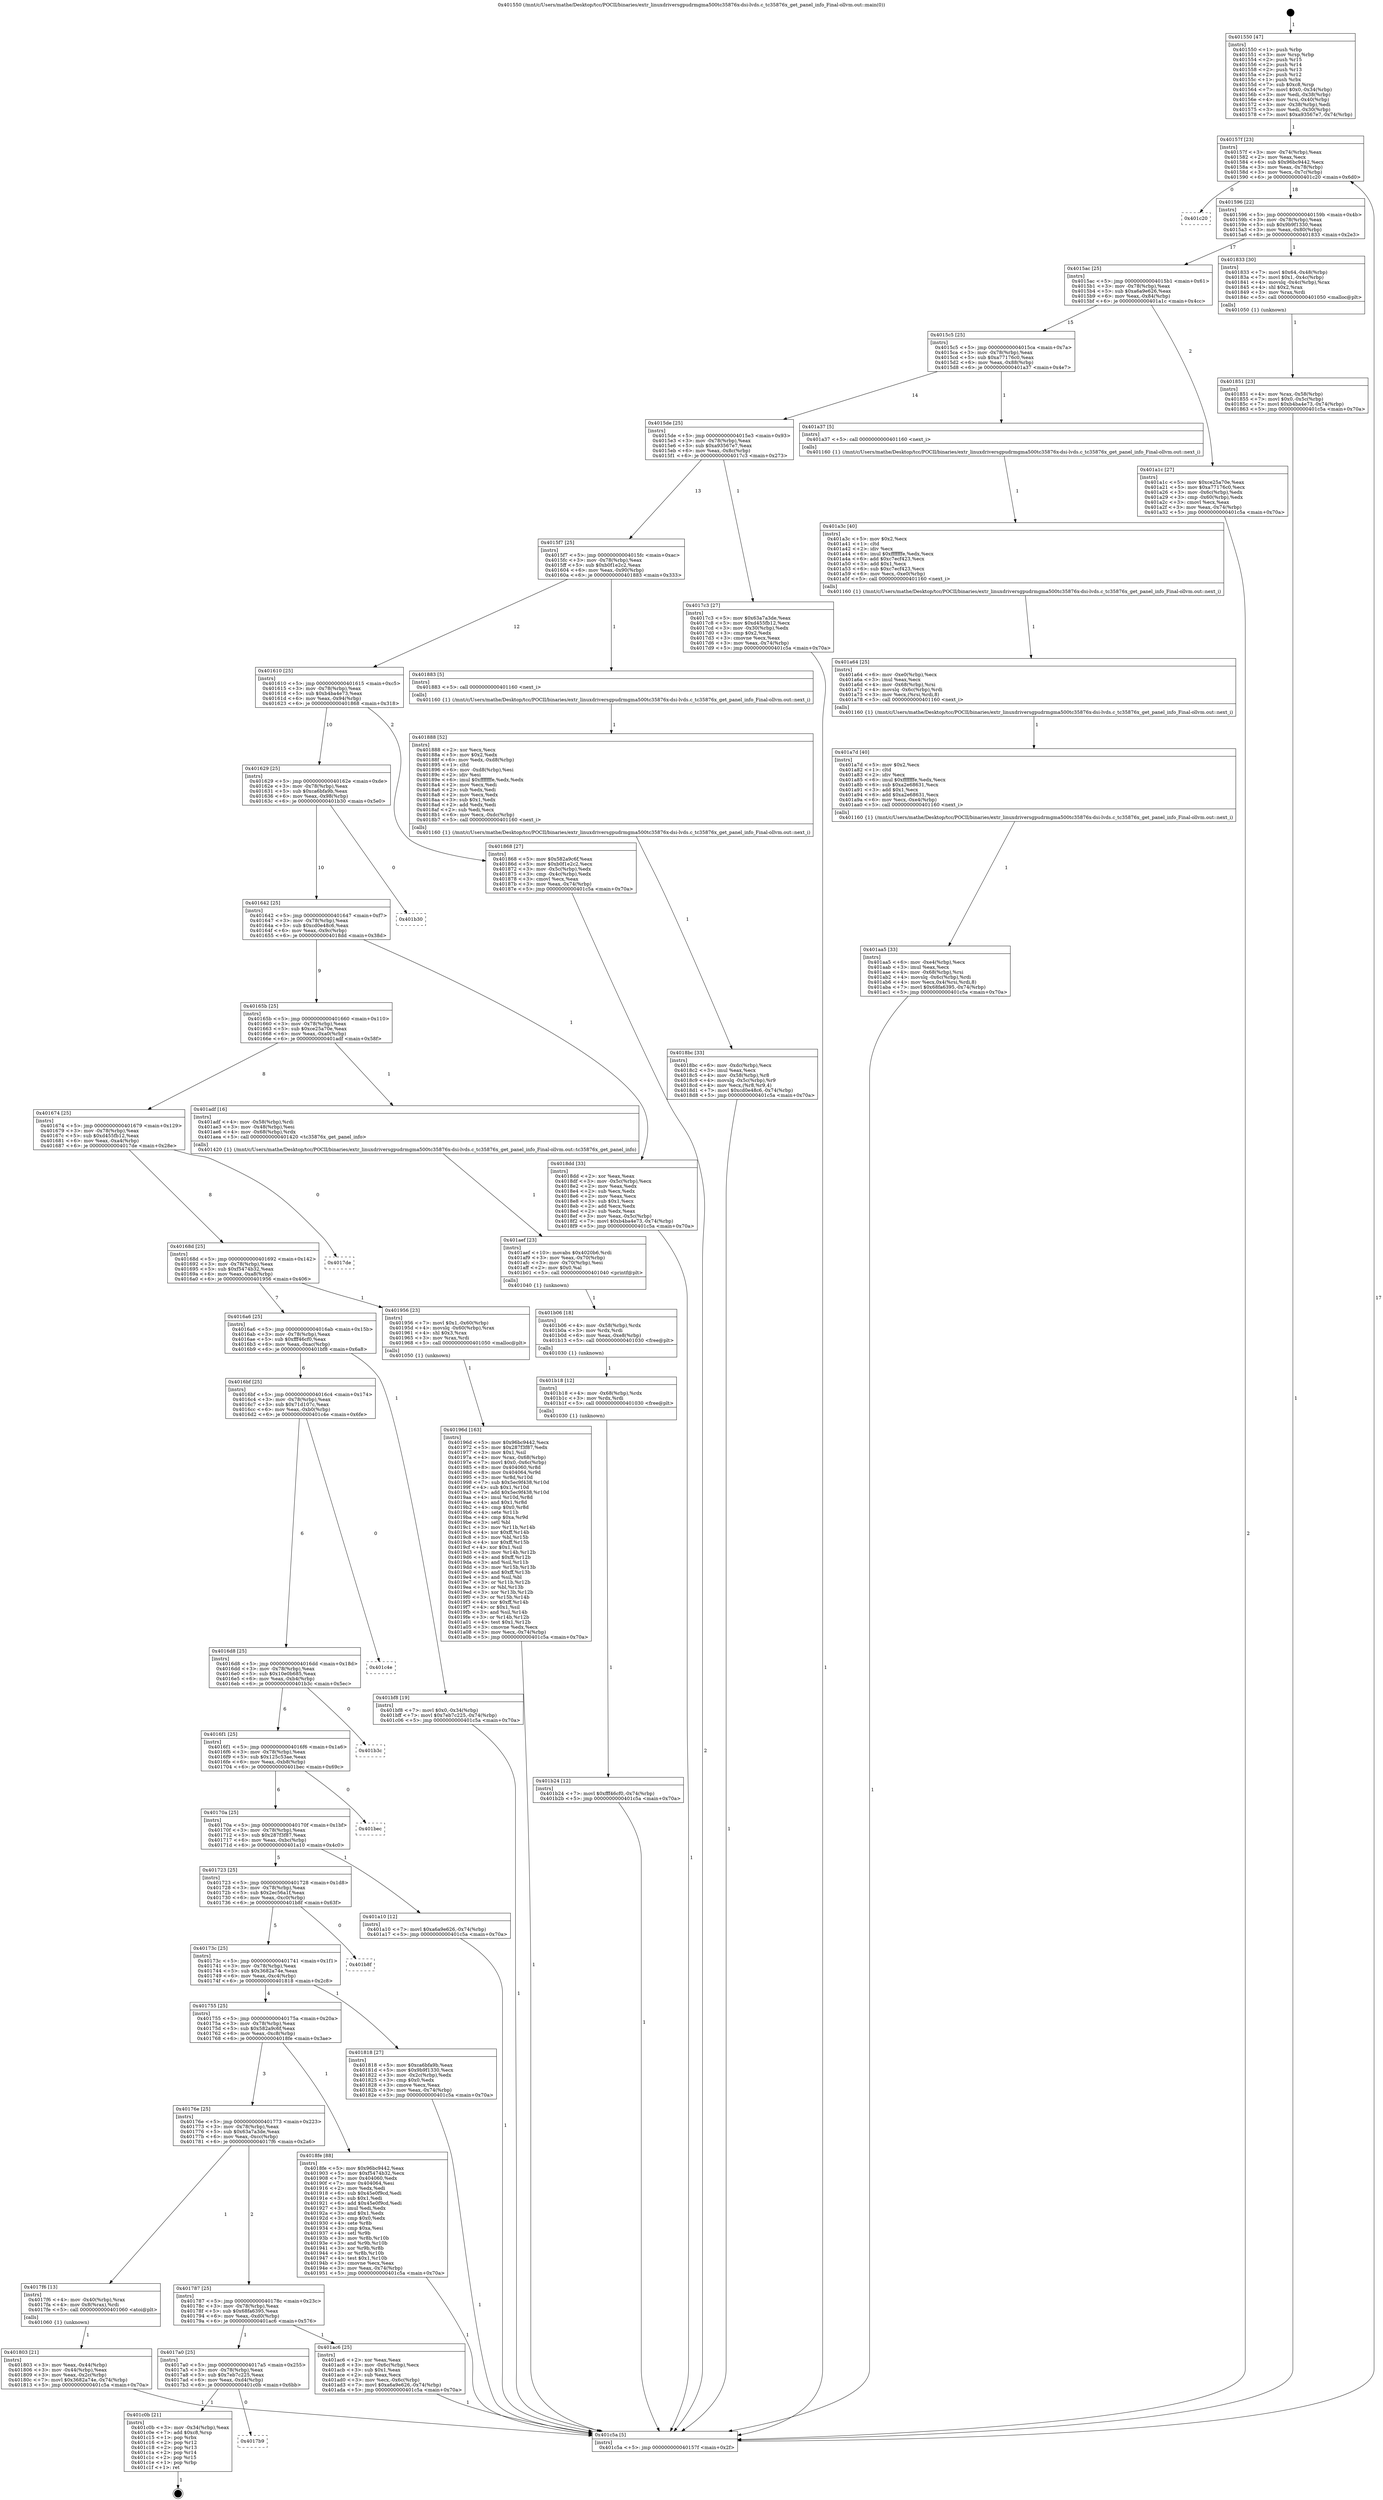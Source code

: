 digraph "0x401550" {
  label = "0x401550 (/mnt/c/Users/mathe/Desktop/tcc/POCII/binaries/extr_linuxdriversgpudrmgma500tc35876x-dsi-lvds.c_tc35876x_get_panel_info_Final-ollvm.out::main(0))"
  labelloc = "t"
  node[shape=record]

  Entry [label="",width=0.3,height=0.3,shape=circle,fillcolor=black,style=filled]
  "0x40157f" [label="{
     0x40157f [23]\l
     | [instrs]\l
     &nbsp;&nbsp;0x40157f \<+3\>: mov -0x74(%rbp),%eax\l
     &nbsp;&nbsp;0x401582 \<+2\>: mov %eax,%ecx\l
     &nbsp;&nbsp;0x401584 \<+6\>: sub $0x96bc9442,%ecx\l
     &nbsp;&nbsp;0x40158a \<+3\>: mov %eax,-0x78(%rbp)\l
     &nbsp;&nbsp;0x40158d \<+3\>: mov %ecx,-0x7c(%rbp)\l
     &nbsp;&nbsp;0x401590 \<+6\>: je 0000000000401c20 \<main+0x6d0\>\l
  }"]
  "0x401c20" [label="{
     0x401c20\l
  }", style=dashed]
  "0x401596" [label="{
     0x401596 [22]\l
     | [instrs]\l
     &nbsp;&nbsp;0x401596 \<+5\>: jmp 000000000040159b \<main+0x4b\>\l
     &nbsp;&nbsp;0x40159b \<+3\>: mov -0x78(%rbp),%eax\l
     &nbsp;&nbsp;0x40159e \<+5\>: sub $0x9b9f1330,%eax\l
     &nbsp;&nbsp;0x4015a3 \<+3\>: mov %eax,-0x80(%rbp)\l
     &nbsp;&nbsp;0x4015a6 \<+6\>: je 0000000000401833 \<main+0x2e3\>\l
  }"]
  Exit [label="",width=0.3,height=0.3,shape=circle,fillcolor=black,style=filled,peripheries=2]
  "0x401833" [label="{
     0x401833 [30]\l
     | [instrs]\l
     &nbsp;&nbsp;0x401833 \<+7\>: movl $0x64,-0x48(%rbp)\l
     &nbsp;&nbsp;0x40183a \<+7\>: movl $0x1,-0x4c(%rbp)\l
     &nbsp;&nbsp;0x401841 \<+4\>: movslq -0x4c(%rbp),%rax\l
     &nbsp;&nbsp;0x401845 \<+4\>: shl $0x2,%rax\l
     &nbsp;&nbsp;0x401849 \<+3\>: mov %rax,%rdi\l
     &nbsp;&nbsp;0x40184c \<+5\>: call 0000000000401050 \<malloc@plt\>\l
     | [calls]\l
     &nbsp;&nbsp;0x401050 \{1\} (unknown)\l
  }"]
  "0x4015ac" [label="{
     0x4015ac [25]\l
     | [instrs]\l
     &nbsp;&nbsp;0x4015ac \<+5\>: jmp 00000000004015b1 \<main+0x61\>\l
     &nbsp;&nbsp;0x4015b1 \<+3\>: mov -0x78(%rbp),%eax\l
     &nbsp;&nbsp;0x4015b4 \<+5\>: sub $0xa6a9e626,%eax\l
     &nbsp;&nbsp;0x4015b9 \<+6\>: mov %eax,-0x84(%rbp)\l
     &nbsp;&nbsp;0x4015bf \<+6\>: je 0000000000401a1c \<main+0x4cc\>\l
  }"]
  "0x4017b9" [label="{
     0x4017b9\l
  }", style=dashed]
  "0x401a1c" [label="{
     0x401a1c [27]\l
     | [instrs]\l
     &nbsp;&nbsp;0x401a1c \<+5\>: mov $0xce25a70e,%eax\l
     &nbsp;&nbsp;0x401a21 \<+5\>: mov $0xa77176c0,%ecx\l
     &nbsp;&nbsp;0x401a26 \<+3\>: mov -0x6c(%rbp),%edx\l
     &nbsp;&nbsp;0x401a29 \<+3\>: cmp -0x60(%rbp),%edx\l
     &nbsp;&nbsp;0x401a2c \<+3\>: cmovl %ecx,%eax\l
     &nbsp;&nbsp;0x401a2f \<+3\>: mov %eax,-0x74(%rbp)\l
     &nbsp;&nbsp;0x401a32 \<+5\>: jmp 0000000000401c5a \<main+0x70a\>\l
  }"]
  "0x4015c5" [label="{
     0x4015c5 [25]\l
     | [instrs]\l
     &nbsp;&nbsp;0x4015c5 \<+5\>: jmp 00000000004015ca \<main+0x7a\>\l
     &nbsp;&nbsp;0x4015ca \<+3\>: mov -0x78(%rbp),%eax\l
     &nbsp;&nbsp;0x4015cd \<+5\>: sub $0xa77176c0,%eax\l
     &nbsp;&nbsp;0x4015d2 \<+6\>: mov %eax,-0x88(%rbp)\l
     &nbsp;&nbsp;0x4015d8 \<+6\>: je 0000000000401a37 \<main+0x4e7\>\l
  }"]
  "0x401c0b" [label="{
     0x401c0b [21]\l
     | [instrs]\l
     &nbsp;&nbsp;0x401c0b \<+3\>: mov -0x34(%rbp),%eax\l
     &nbsp;&nbsp;0x401c0e \<+7\>: add $0xc8,%rsp\l
     &nbsp;&nbsp;0x401c15 \<+1\>: pop %rbx\l
     &nbsp;&nbsp;0x401c16 \<+2\>: pop %r12\l
     &nbsp;&nbsp;0x401c18 \<+2\>: pop %r13\l
     &nbsp;&nbsp;0x401c1a \<+2\>: pop %r14\l
     &nbsp;&nbsp;0x401c1c \<+2\>: pop %r15\l
     &nbsp;&nbsp;0x401c1e \<+1\>: pop %rbp\l
     &nbsp;&nbsp;0x401c1f \<+1\>: ret\l
  }"]
  "0x401a37" [label="{
     0x401a37 [5]\l
     | [instrs]\l
     &nbsp;&nbsp;0x401a37 \<+5\>: call 0000000000401160 \<next_i\>\l
     | [calls]\l
     &nbsp;&nbsp;0x401160 \{1\} (/mnt/c/Users/mathe/Desktop/tcc/POCII/binaries/extr_linuxdriversgpudrmgma500tc35876x-dsi-lvds.c_tc35876x_get_panel_info_Final-ollvm.out::next_i)\l
  }"]
  "0x4015de" [label="{
     0x4015de [25]\l
     | [instrs]\l
     &nbsp;&nbsp;0x4015de \<+5\>: jmp 00000000004015e3 \<main+0x93\>\l
     &nbsp;&nbsp;0x4015e3 \<+3\>: mov -0x78(%rbp),%eax\l
     &nbsp;&nbsp;0x4015e6 \<+5\>: sub $0xa93567e7,%eax\l
     &nbsp;&nbsp;0x4015eb \<+6\>: mov %eax,-0x8c(%rbp)\l
     &nbsp;&nbsp;0x4015f1 \<+6\>: je 00000000004017c3 \<main+0x273\>\l
  }"]
  "0x401b24" [label="{
     0x401b24 [12]\l
     | [instrs]\l
     &nbsp;&nbsp;0x401b24 \<+7\>: movl $0xfff46cf0,-0x74(%rbp)\l
     &nbsp;&nbsp;0x401b2b \<+5\>: jmp 0000000000401c5a \<main+0x70a\>\l
  }"]
  "0x4017c3" [label="{
     0x4017c3 [27]\l
     | [instrs]\l
     &nbsp;&nbsp;0x4017c3 \<+5\>: mov $0x63a7a3de,%eax\l
     &nbsp;&nbsp;0x4017c8 \<+5\>: mov $0xd455fb12,%ecx\l
     &nbsp;&nbsp;0x4017cd \<+3\>: mov -0x30(%rbp),%edx\l
     &nbsp;&nbsp;0x4017d0 \<+3\>: cmp $0x2,%edx\l
     &nbsp;&nbsp;0x4017d3 \<+3\>: cmovne %ecx,%eax\l
     &nbsp;&nbsp;0x4017d6 \<+3\>: mov %eax,-0x74(%rbp)\l
     &nbsp;&nbsp;0x4017d9 \<+5\>: jmp 0000000000401c5a \<main+0x70a\>\l
  }"]
  "0x4015f7" [label="{
     0x4015f7 [25]\l
     | [instrs]\l
     &nbsp;&nbsp;0x4015f7 \<+5\>: jmp 00000000004015fc \<main+0xac\>\l
     &nbsp;&nbsp;0x4015fc \<+3\>: mov -0x78(%rbp),%eax\l
     &nbsp;&nbsp;0x4015ff \<+5\>: sub $0xb0f1e2c2,%eax\l
     &nbsp;&nbsp;0x401604 \<+6\>: mov %eax,-0x90(%rbp)\l
     &nbsp;&nbsp;0x40160a \<+6\>: je 0000000000401883 \<main+0x333\>\l
  }"]
  "0x401c5a" [label="{
     0x401c5a [5]\l
     | [instrs]\l
     &nbsp;&nbsp;0x401c5a \<+5\>: jmp 000000000040157f \<main+0x2f\>\l
  }"]
  "0x401550" [label="{
     0x401550 [47]\l
     | [instrs]\l
     &nbsp;&nbsp;0x401550 \<+1\>: push %rbp\l
     &nbsp;&nbsp;0x401551 \<+3\>: mov %rsp,%rbp\l
     &nbsp;&nbsp;0x401554 \<+2\>: push %r15\l
     &nbsp;&nbsp;0x401556 \<+2\>: push %r14\l
     &nbsp;&nbsp;0x401558 \<+2\>: push %r13\l
     &nbsp;&nbsp;0x40155a \<+2\>: push %r12\l
     &nbsp;&nbsp;0x40155c \<+1\>: push %rbx\l
     &nbsp;&nbsp;0x40155d \<+7\>: sub $0xc8,%rsp\l
     &nbsp;&nbsp;0x401564 \<+7\>: movl $0x0,-0x34(%rbp)\l
     &nbsp;&nbsp;0x40156b \<+3\>: mov %edi,-0x38(%rbp)\l
     &nbsp;&nbsp;0x40156e \<+4\>: mov %rsi,-0x40(%rbp)\l
     &nbsp;&nbsp;0x401572 \<+3\>: mov -0x38(%rbp),%edi\l
     &nbsp;&nbsp;0x401575 \<+3\>: mov %edi,-0x30(%rbp)\l
     &nbsp;&nbsp;0x401578 \<+7\>: movl $0xa93567e7,-0x74(%rbp)\l
  }"]
  "0x401b18" [label="{
     0x401b18 [12]\l
     | [instrs]\l
     &nbsp;&nbsp;0x401b18 \<+4\>: mov -0x68(%rbp),%rdx\l
     &nbsp;&nbsp;0x401b1c \<+3\>: mov %rdx,%rdi\l
     &nbsp;&nbsp;0x401b1f \<+5\>: call 0000000000401030 \<free@plt\>\l
     | [calls]\l
     &nbsp;&nbsp;0x401030 \{1\} (unknown)\l
  }"]
  "0x401883" [label="{
     0x401883 [5]\l
     | [instrs]\l
     &nbsp;&nbsp;0x401883 \<+5\>: call 0000000000401160 \<next_i\>\l
     | [calls]\l
     &nbsp;&nbsp;0x401160 \{1\} (/mnt/c/Users/mathe/Desktop/tcc/POCII/binaries/extr_linuxdriversgpudrmgma500tc35876x-dsi-lvds.c_tc35876x_get_panel_info_Final-ollvm.out::next_i)\l
  }"]
  "0x401610" [label="{
     0x401610 [25]\l
     | [instrs]\l
     &nbsp;&nbsp;0x401610 \<+5\>: jmp 0000000000401615 \<main+0xc5\>\l
     &nbsp;&nbsp;0x401615 \<+3\>: mov -0x78(%rbp),%eax\l
     &nbsp;&nbsp;0x401618 \<+5\>: sub $0xb4ba4e73,%eax\l
     &nbsp;&nbsp;0x40161d \<+6\>: mov %eax,-0x94(%rbp)\l
     &nbsp;&nbsp;0x401623 \<+6\>: je 0000000000401868 \<main+0x318\>\l
  }"]
  "0x401b06" [label="{
     0x401b06 [18]\l
     | [instrs]\l
     &nbsp;&nbsp;0x401b06 \<+4\>: mov -0x58(%rbp),%rdx\l
     &nbsp;&nbsp;0x401b0a \<+3\>: mov %rdx,%rdi\l
     &nbsp;&nbsp;0x401b0d \<+6\>: mov %eax,-0xe8(%rbp)\l
     &nbsp;&nbsp;0x401b13 \<+5\>: call 0000000000401030 \<free@plt\>\l
     | [calls]\l
     &nbsp;&nbsp;0x401030 \{1\} (unknown)\l
  }"]
  "0x401868" [label="{
     0x401868 [27]\l
     | [instrs]\l
     &nbsp;&nbsp;0x401868 \<+5\>: mov $0x582a9c6f,%eax\l
     &nbsp;&nbsp;0x40186d \<+5\>: mov $0xb0f1e2c2,%ecx\l
     &nbsp;&nbsp;0x401872 \<+3\>: mov -0x5c(%rbp),%edx\l
     &nbsp;&nbsp;0x401875 \<+3\>: cmp -0x4c(%rbp),%edx\l
     &nbsp;&nbsp;0x401878 \<+3\>: cmovl %ecx,%eax\l
     &nbsp;&nbsp;0x40187b \<+3\>: mov %eax,-0x74(%rbp)\l
     &nbsp;&nbsp;0x40187e \<+5\>: jmp 0000000000401c5a \<main+0x70a\>\l
  }"]
  "0x401629" [label="{
     0x401629 [25]\l
     | [instrs]\l
     &nbsp;&nbsp;0x401629 \<+5\>: jmp 000000000040162e \<main+0xde\>\l
     &nbsp;&nbsp;0x40162e \<+3\>: mov -0x78(%rbp),%eax\l
     &nbsp;&nbsp;0x401631 \<+5\>: sub $0xca6bfa9b,%eax\l
     &nbsp;&nbsp;0x401636 \<+6\>: mov %eax,-0x98(%rbp)\l
     &nbsp;&nbsp;0x40163c \<+6\>: je 0000000000401b30 \<main+0x5e0\>\l
  }"]
  "0x401aef" [label="{
     0x401aef [23]\l
     | [instrs]\l
     &nbsp;&nbsp;0x401aef \<+10\>: movabs $0x4020b6,%rdi\l
     &nbsp;&nbsp;0x401af9 \<+3\>: mov %eax,-0x70(%rbp)\l
     &nbsp;&nbsp;0x401afc \<+3\>: mov -0x70(%rbp),%esi\l
     &nbsp;&nbsp;0x401aff \<+2\>: mov $0x0,%al\l
     &nbsp;&nbsp;0x401b01 \<+5\>: call 0000000000401040 \<printf@plt\>\l
     | [calls]\l
     &nbsp;&nbsp;0x401040 \{1\} (unknown)\l
  }"]
  "0x401b30" [label="{
     0x401b30\l
  }", style=dashed]
  "0x401642" [label="{
     0x401642 [25]\l
     | [instrs]\l
     &nbsp;&nbsp;0x401642 \<+5\>: jmp 0000000000401647 \<main+0xf7\>\l
     &nbsp;&nbsp;0x401647 \<+3\>: mov -0x78(%rbp),%eax\l
     &nbsp;&nbsp;0x40164a \<+5\>: sub $0xcd0e48c6,%eax\l
     &nbsp;&nbsp;0x40164f \<+6\>: mov %eax,-0x9c(%rbp)\l
     &nbsp;&nbsp;0x401655 \<+6\>: je 00000000004018dd \<main+0x38d\>\l
  }"]
  "0x4017a0" [label="{
     0x4017a0 [25]\l
     | [instrs]\l
     &nbsp;&nbsp;0x4017a0 \<+5\>: jmp 00000000004017a5 \<main+0x255\>\l
     &nbsp;&nbsp;0x4017a5 \<+3\>: mov -0x78(%rbp),%eax\l
     &nbsp;&nbsp;0x4017a8 \<+5\>: sub $0x7eb7c225,%eax\l
     &nbsp;&nbsp;0x4017ad \<+6\>: mov %eax,-0xd4(%rbp)\l
     &nbsp;&nbsp;0x4017b3 \<+6\>: je 0000000000401c0b \<main+0x6bb\>\l
  }"]
  "0x4018dd" [label="{
     0x4018dd [33]\l
     | [instrs]\l
     &nbsp;&nbsp;0x4018dd \<+2\>: xor %eax,%eax\l
     &nbsp;&nbsp;0x4018df \<+3\>: mov -0x5c(%rbp),%ecx\l
     &nbsp;&nbsp;0x4018e2 \<+2\>: mov %eax,%edx\l
     &nbsp;&nbsp;0x4018e4 \<+2\>: sub %ecx,%edx\l
     &nbsp;&nbsp;0x4018e6 \<+2\>: mov %eax,%ecx\l
     &nbsp;&nbsp;0x4018e8 \<+3\>: sub $0x1,%ecx\l
     &nbsp;&nbsp;0x4018eb \<+2\>: add %ecx,%edx\l
     &nbsp;&nbsp;0x4018ed \<+2\>: sub %edx,%eax\l
     &nbsp;&nbsp;0x4018ef \<+3\>: mov %eax,-0x5c(%rbp)\l
     &nbsp;&nbsp;0x4018f2 \<+7\>: movl $0xb4ba4e73,-0x74(%rbp)\l
     &nbsp;&nbsp;0x4018f9 \<+5\>: jmp 0000000000401c5a \<main+0x70a\>\l
  }"]
  "0x40165b" [label="{
     0x40165b [25]\l
     | [instrs]\l
     &nbsp;&nbsp;0x40165b \<+5\>: jmp 0000000000401660 \<main+0x110\>\l
     &nbsp;&nbsp;0x401660 \<+3\>: mov -0x78(%rbp),%eax\l
     &nbsp;&nbsp;0x401663 \<+5\>: sub $0xce25a70e,%eax\l
     &nbsp;&nbsp;0x401668 \<+6\>: mov %eax,-0xa0(%rbp)\l
     &nbsp;&nbsp;0x40166e \<+6\>: je 0000000000401adf \<main+0x58f\>\l
  }"]
  "0x401ac6" [label="{
     0x401ac6 [25]\l
     | [instrs]\l
     &nbsp;&nbsp;0x401ac6 \<+2\>: xor %eax,%eax\l
     &nbsp;&nbsp;0x401ac8 \<+3\>: mov -0x6c(%rbp),%ecx\l
     &nbsp;&nbsp;0x401acb \<+3\>: sub $0x1,%eax\l
     &nbsp;&nbsp;0x401ace \<+2\>: sub %eax,%ecx\l
     &nbsp;&nbsp;0x401ad0 \<+3\>: mov %ecx,-0x6c(%rbp)\l
     &nbsp;&nbsp;0x401ad3 \<+7\>: movl $0xa6a9e626,-0x74(%rbp)\l
     &nbsp;&nbsp;0x401ada \<+5\>: jmp 0000000000401c5a \<main+0x70a\>\l
  }"]
  "0x401adf" [label="{
     0x401adf [16]\l
     | [instrs]\l
     &nbsp;&nbsp;0x401adf \<+4\>: mov -0x58(%rbp),%rdi\l
     &nbsp;&nbsp;0x401ae3 \<+3\>: mov -0x48(%rbp),%esi\l
     &nbsp;&nbsp;0x401ae6 \<+4\>: mov -0x68(%rbp),%rdx\l
     &nbsp;&nbsp;0x401aea \<+5\>: call 0000000000401420 \<tc35876x_get_panel_info\>\l
     | [calls]\l
     &nbsp;&nbsp;0x401420 \{1\} (/mnt/c/Users/mathe/Desktop/tcc/POCII/binaries/extr_linuxdriversgpudrmgma500tc35876x-dsi-lvds.c_tc35876x_get_panel_info_Final-ollvm.out::tc35876x_get_panel_info)\l
  }"]
  "0x401674" [label="{
     0x401674 [25]\l
     | [instrs]\l
     &nbsp;&nbsp;0x401674 \<+5\>: jmp 0000000000401679 \<main+0x129\>\l
     &nbsp;&nbsp;0x401679 \<+3\>: mov -0x78(%rbp),%eax\l
     &nbsp;&nbsp;0x40167c \<+5\>: sub $0xd455fb12,%eax\l
     &nbsp;&nbsp;0x401681 \<+6\>: mov %eax,-0xa4(%rbp)\l
     &nbsp;&nbsp;0x401687 \<+6\>: je 00000000004017de \<main+0x28e\>\l
  }"]
  "0x401aa5" [label="{
     0x401aa5 [33]\l
     | [instrs]\l
     &nbsp;&nbsp;0x401aa5 \<+6\>: mov -0xe4(%rbp),%ecx\l
     &nbsp;&nbsp;0x401aab \<+3\>: imul %eax,%ecx\l
     &nbsp;&nbsp;0x401aae \<+4\>: mov -0x68(%rbp),%rsi\l
     &nbsp;&nbsp;0x401ab2 \<+4\>: movslq -0x6c(%rbp),%rdi\l
     &nbsp;&nbsp;0x401ab6 \<+4\>: mov %ecx,0x4(%rsi,%rdi,8)\l
     &nbsp;&nbsp;0x401aba \<+7\>: movl $0x68fa6395,-0x74(%rbp)\l
     &nbsp;&nbsp;0x401ac1 \<+5\>: jmp 0000000000401c5a \<main+0x70a\>\l
  }"]
  "0x4017de" [label="{
     0x4017de\l
  }", style=dashed]
  "0x40168d" [label="{
     0x40168d [25]\l
     | [instrs]\l
     &nbsp;&nbsp;0x40168d \<+5\>: jmp 0000000000401692 \<main+0x142\>\l
     &nbsp;&nbsp;0x401692 \<+3\>: mov -0x78(%rbp),%eax\l
     &nbsp;&nbsp;0x401695 \<+5\>: sub $0xf5474b32,%eax\l
     &nbsp;&nbsp;0x40169a \<+6\>: mov %eax,-0xa8(%rbp)\l
     &nbsp;&nbsp;0x4016a0 \<+6\>: je 0000000000401956 \<main+0x406\>\l
  }"]
  "0x401a7d" [label="{
     0x401a7d [40]\l
     | [instrs]\l
     &nbsp;&nbsp;0x401a7d \<+5\>: mov $0x2,%ecx\l
     &nbsp;&nbsp;0x401a82 \<+1\>: cltd\l
     &nbsp;&nbsp;0x401a83 \<+2\>: idiv %ecx\l
     &nbsp;&nbsp;0x401a85 \<+6\>: imul $0xfffffffe,%edx,%ecx\l
     &nbsp;&nbsp;0x401a8b \<+6\>: sub $0xa2e68631,%ecx\l
     &nbsp;&nbsp;0x401a91 \<+3\>: add $0x1,%ecx\l
     &nbsp;&nbsp;0x401a94 \<+6\>: add $0xa2e68631,%ecx\l
     &nbsp;&nbsp;0x401a9a \<+6\>: mov %ecx,-0xe4(%rbp)\l
     &nbsp;&nbsp;0x401aa0 \<+5\>: call 0000000000401160 \<next_i\>\l
     | [calls]\l
     &nbsp;&nbsp;0x401160 \{1\} (/mnt/c/Users/mathe/Desktop/tcc/POCII/binaries/extr_linuxdriversgpudrmgma500tc35876x-dsi-lvds.c_tc35876x_get_panel_info_Final-ollvm.out::next_i)\l
  }"]
  "0x401956" [label="{
     0x401956 [23]\l
     | [instrs]\l
     &nbsp;&nbsp;0x401956 \<+7\>: movl $0x1,-0x60(%rbp)\l
     &nbsp;&nbsp;0x40195d \<+4\>: movslq -0x60(%rbp),%rax\l
     &nbsp;&nbsp;0x401961 \<+4\>: shl $0x3,%rax\l
     &nbsp;&nbsp;0x401965 \<+3\>: mov %rax,%rdi\l
     &nbsp;&nbsp;0x401968 \<+5\>: call 0000000000401050 \<malloc@plt\>\l
     | [calls]\l
     &nbsp;&nbsp;0x401050 \{1\} (unknown)\l
  }"]
  "0x4016a6" [label="{
     0x4016a6 [25]\l
     | [instrs]\l
     &nbsp;&nbsp;0x4016a6 \<+5\>: jmp 00000000004016ab \<main+0x15b\>\l
     &nbsp;&nbsp;0x4016ab \<+3\>: mov -0x78(%rbp),%eax\l
     &nbsp;&nbsp;0x4016ae \<+5\>: sub $0xfff46cf0,%eax\l
     &nbsp;&nbsp;0x4016b3 \<+6\>: mov %eax,-0xac(%rbp)\l
     &nbsp;&nbsp;0x4016b9 \<+6\>: je 0000000000401bf8 \<main+0x6a8\>\l
  }"]
  "0x401a64" [label="{
     0x401a64 [25]\l
     | [instrs]\l
     &nbsp;&nbsp;0x401a64 \<+6\>: mov -0xe0(%rbp),%ecx\l
     &nbsp;&nbsp;0x401a6a \<+3\>: imul %eax,%ecx\l
     &nbsp;&nbsp;0x401a6d \<+4\>: mov -0x68(%rbp),%rsi\l
     &nbsp;&nbsp;0x401a71 \<+4\>: movslq -0x6c(%rbp),%rdi\l
     &nbsp;&nbsp;0x401a75 \<+3\>: mov %ecx,(%rsi,%rdi,8)\l
     &nbsp;&nbsp;0x401a78 \<+5\>: call 0000000000401160 \<next_i\>\l
     | [calls]\l
     &nbsp;&nbsp;0x401160 \{1\} (/mnt/c/Users/mathe/Desktop/tcc/POCII/binaries/extr_linuxdriversgpudrmgma500tc35876x-dsi-lvds.c_tc35876x_get_panel_info_Final-ollvm.out::next_i)\l
  }"]
  "0x401bf8" [label="{
     0x401bf8 [19]\l
     | [instrs]\l
     &nbsp;&nbsp;0x401bf8 \<+7\>: movl $0x0,-0x34(%rbp)\l
     &nbsp;&nbsp;0x401bff \<+7\>: movl $0x7eb7c225,-0x74(%rbp)\l
     &nbsp;&nbsp;0x401c06 \<+5\>: jmp 0000000000401c5a \<main+0x70a\>\l
  }"]
  "0x4016bf" [label="{
     0x4016bf [25]\l
     | [instrs]\l
     &nbsp;&nbsp;0x4016bf \<+5\>: jmp 00000000004016c4 \<main+0x174\>\l
     &nbsp;&nbsp;0x4016c4 \<+3\>: mov -0x78(%rbp),%eax\l
     &nbsp;&nbsp;0x4016c7 \<+5\>: sub $0x71d107c,%eax\l
     &nbsp;&nbsp;0x4016cc \<+6\>: mov %eax,-0xb0(%rbp)\l
     &nbsp;&nbsp;0x4016d2 \<+6\>: je 0000000000401c4e \<main+0x6fe\>\l
  }"]
  "0x401a3c" [label="{
     0x401a3c [40]\l
     | [instrs]\l
     &nbsp;&nbsp;0x401a3c \<+5\>: mov $0x2,%ecx\l
     &nbsp;&nbsp;0x401a41 \<+1\>: cltd\l
     &nbsp;&nbsp;0x401a42 \<+2\>: idiv %ecx\l
     &nbsp;&nbsp;0x401a44 \<+6\>: imul $0xfffffffe,%edx,%ecx\l
     &nbsp;&nbsp;0x401a4a \<+6\>: add $0xc7ecf423,%ecx\l
     &nbsp;&nbsp;0x401a50 \<+3\>: add $0x1,%ecx\l
     &nbsp;&nbsp;0x401a53 \<+6\>: sub $0xc7ecf423,%ecx\l
     &nbsp;&nbsp;0x401a59 \<+6\>: mov %ecx,-0xe0(%rbp)\l
     &nbsp;&nbsp;0x401a5f \<+5\>: call 0000000000401160 \<next_i\>\l
     | [calls]\l
     &nbsp;&nbsp;0x401160 \{1\} (/mnt/c/Users/mathe/Desktop/tcc/POCII/binaries/extr_linuxdriversgpudrmgma500tc35876x-dsi-lvds.c_tc35876x_get_panel_info_Final-ollvm.out::next_i)\l
  }"]
  "0x401c4e" [label="{
     0x401c4e\l
  }", style=dashed]
  "0x4016d8" [label="{
     0x4016d8 [25]\l
     | [instrs]\l
     &nbsp;&nbsp;0x4016d8 \<+5\>: jmp 00000000004016dd \<main+0x18d\>\l
     &nbsp;&nbsp;0x4016dd \<+3\>: mov -0x78(%rbp),%eax\l
     &nbsp;&nbsp;0x4016e0 \<+5\>: sub $0x10e0b685,%eax\l
     &nbsp;&nbsp;0x4016e5 \<+6\>: mov %eax,-0xb4(%rbp)\l
     &nbsp;&nbsp;0x4016eb \<+6\>: je 0000000000401b3c \<main+0x5ec\>\l
  }"]
  "0x40196d" [label="{
     0x40196d [163]\l
     | [instrs]\l
     &nbsp;&nbsp;0x40196d \<+5\>: mov $0x96bc9442,%ecx\l
     &nbsp;&nbsp;0x401972 \<+5\>: mov $0x287f3f87,%edx\l
     &nbsp;&nbsp;0x401977 \<+3\>: mov $0x1,%sil\l
     &nbsp;&nbsp;0x40197a \<+4\>: mov %rax,-0x68(%rbp)\l
     &nbsp;&nbsp;0x40197e \<+7\>: movl $0x0,-0x6c(%rbp)\l
     &nbsp;&nbsp;0x401985 \<+8\>: mov 0x404060,%r8d\l
     &nbsp;&nbsp;0x40198d \<+8\>: mov 0x404064,%r9d\l
     &nbsp;&nbsp;0x401995 \<+3\>: mov %r8d,%r10d\l
     &nbsp;&nbsp;0x401998 \<+7\>: sub $0x5ec9f438,%r10d\l
     &nbsp;&nbsp;0x40199f \<+4\>: sub $0x1,%r10d\l
     &nbsp;&nbsp;0x4019a3 \<+7\>: add $0x5ec9f438,%r10d\l
     &nbsp;&nbsp;0x4019aa \<+4\>: imul %r10d,%r8d\l
     &nbsp;&nbsp;0x4019ae \<+4\>: and $0x1,%r8d\l
     &nbsp;&nbsp;0x4019b2 \<+4\>: cmp $0x0,%r8d\l
     &nbsp;&nbsp;0x4019b6 \<+4\>: sete %r11b\l
     &nbsp;&nbsp;0x4019ba \<+4\>: cmp $0xa,%r9d\l
     &nbsp;&nbsp;0x4019be \<+3\>: setl %bl\l
     &nbsp;&nbsp;0x4019c1 \<+3\>: mov %r11b,%r14b\l
     &nbsp;&nbsp;0x4019c4 \<+4\>: xor $0xff,%r14b\l
     &nbsp;&nbsp;0x4019c8 \<+3\>: mov %bl,%r15b\l
     &nbsp;&nbsp;0x4019cb \<+4\>: xor $0xff,%r15b\l
     &nbsp;&nbsp;0x4019cf \<+4\>: xor $0x1,%sil\l
     &nbsp;&nbsp;0x4019d3 \<+3\>: mov %r14b,%r12b\l
     &nbsp;&nbsp;0x4019d6 \<+4\>: and $0xff,%r12b\l
     &nbsp;&nbsp;0x4019da \<+3\>: and %sil,%r11b\l
     &nbsp;&nbsp;0x4019dd \<+3\>: mov %r15b,%r13b\l
     &nbsp;&nbsp;0x4019e0 \<+4\>: and $0xff,%r13b\l
     &nbsp;&nbsp;0x4019e4 \<+3\>: and %sil,%bl\l
     &nbsp;&nbsp;0x4019e7 \<+3\>: or %r11b,%r12b\l
     &nbsp;&nbsp;0x4019ea \<+3\>: or %bl,%r13b\l
     &nbsp;&nbsp;0x4019ed \<+3\>: xor %r13b,%r12b\l
     &nbsp;&nbsp;0x4019f0 \<+3\>: or %r15b,%r14b\l
     &nbsp;&nbsp;0x4019f3 \<+4\>: xor $0xff,%r14b\l
     &nbsp;&nbsp;0x4019f7 \<+4\>: or $0x1,%sil\l
     &nbsp;&nbsp;0x4019fb \<+3\>: and %sil,%r14b\l
     &nbsp;&nbsp;0x4019fe \<+3\>: or %r14b,%r12b\l
     &nbsp;&nbsp;0x401a01 \<+4\>: test $0x1,%r12b\l
     &nbsp;&nbsp;0x401a05 \<+3\>: cmovne %edx,%ecx\l
     &nbsp;&nbsp;0x401a08 \<+3\>: mov %ecx,-0x74(%rbp)\l
     &nbsp;&nbsp;0x401a0b \<+5\>: jmp 0000000000401c5a \<main+0x70a\>\l
  }"]
  "0x401b3c" [label="{
     0x401b3c\l
  }", style=dashed]
  "0x4016f1" [label="{
     0x4016f1 [25]\l
     | [instrs]\l
     &nbsp;&nbsp;0x4016f1 \<+5\>: jmp 00000000004016f6 \<main+0x1a6\>\l
     &nbsp;&nbsp;0x4016f6 \<+3\>: mov -0x78(%rbp),%eax\l
     &nbsp;&nbsp;0x4016f9 \<+5\>: sub $0x125c53ae,%eax\l
     &nbsp;&nbsp;0x4016fe \<+6\>: mov %eax,-0xb8(%rbp)\l
     &nbsp;&nbsp;0x401704 \<+6\>: je 0000000000401bec \<main+0x69c\>\l
  }"]
  "0x4018bc" [label="{
     0x4018bc [33]\l
     | [instrs]\l
     &nbsp;&nbsp;0x4018bc \<+6\>: mov -0xdc(%rbp),%ecx\l
     &nbsp;&nbsp;0x4018c2 \<+3\>: imul %eax,%ecx\l
     &nbsp;&nbsp;0x4018c5 \<+4\>: mov -0x58(%rbp),%r8\l
     &nbsp;&nbsp;0x4018c9 \<+4\>: movslq -0x5c(%rbp),%r9\l
     &nbsp;&nbsp;0x4018cd \<+4\>: mov %ecx,(%r8,%r9,4)\l
     &nbsp;&nbsp;0x4018d1 \<+7\>: movl $0xcd0e48c6,-0x74(%rbp)\l
     &nbsp;&nbsp;0x4018d8 \<+5\>: jmp 0000000000401c5a \<main+0x70a\>\l
  }"]
  "0x401bec" [label="{
     0x401bec\l
  }", style=dashed]
  "0x40170a" [label="{
     0x40170a [25]\l
     | [instrs]\l
     &nbsp;&nbsp;0x40170a \<+5\>: jmp 000000000040170f \<main+0x1bf\>\l
     &nbsp;&nbsp;0x40170f \<+3\>: mov -0x78(%rbp),%eax\l
     &nbsp;&nbsp;0x401712 \<+5\>: sub $0x287f3f87,%eax\l
     &nbsp;&nbsp;0x401717 \<+6\>: mov %eax,-0xbc(%rbp)\l
     &nbsp;&nbsp;0x40171d \<+6\>: je 0000000000401a10 \<main+0x4c0\>\l
  }"]
  "0x401888" [label="{
     0x401888 [52]\l
     | [instrs]\l
     &nbsp;&nbsp;0x401888 \<+2\>: xor %ecx,%ecx\l
     &nbsp;&nbsp;0x40188a \<+5\>: mov $0x2,%edx\l
     &nbsp;&nbsp;0x40188f \<+6\>: mov %edx,-0xd8(%rbp)\l
     &nbsp;&nbsp;0x401895 \<+1\>: cltd\l
     &nbsp;&nbsp;0x401896 \<+6\>: mov -0xd8(%rbp),%esi\l
     &nbsp;&nbsp;0x40189c \<+2\>: idiv %esi\l
     &nbsp;&nbsp;0x40189e \<+6\>: imul $0xfffffffe,%edx,%edx\l
     &nbsp;&nbsp;0x4018a4 \<+2\>: mov %ecx,%edi\l
     &nbsp;&nbsp;0x4018a6 \<+2\>: sub %edx,%edi\l
     &nbsp;&nbsp;0x4018a8 \<+2\>: mov %ecx,%edx\l
     &nbsp;&nbsp;0x4018aa \<+3\>: sub $0x1,%edx\l
     &nbsp;&nbsp;0x4018ad \<+2\>: add %edx,%edi\l
     &nbsp;&nbsp;0x4018af \<+2\>: sub %edi,%ecx\l
     &nbsp;&nbsp;0x4018b1 \<+6\>: mov %ecx,-0xdc(%rbp)\l
     &nbsp;&nbsp;0x4018b7 \<+5\>: call 0000000000401160 \<next_i\>\l
     | [calls]\l
     &nbsp;&nbsp;0x401160 \{1\} (/mnt/c/Users/mathe/Desktop/tcc/POCII/binaries/extr_linuxdriversgpudrmgma500tc35876x-dsi-lvds.c_tc35876x_get_panel_info_Final-ollvm.out::next_i)\l
  }"]
  "0x401a10" [label="{
     0x401a10 [12]\l
     | [instrs]\l
     &nbsp;&nbsp;0x401a10 \<+7\>: movl $0xa6a9e626,-0x74(%rbp)\l
     &nbsp;&nbsp;0x401a17 \<+5\>: jmp 0000000000401c5a \<main+0x70a\>\l
  }"]
  "0x401723" [label="{
     0x401723 [25]\l
     | [instrs]\l
     &nbsp;&nbsp;0x401723 \<+5\>: jmp 0000000000401728 \<main+0x1d8\>\l
     &nbsp;&nbsp;0x401728 \<+3\>: mov -0x78(%rbp),%eax\l
     &nbsp;&nbsp;0x40172b \<+5\>: sub $0x2ec56a1f,%eax\l
     &nbsp;&nbsp;0x401730 \<+6\>: mov %eax,-0xc0(%rbp)\l
     &nbsp;&nbsp;0x401736 \<+6\>: je 0000000000401b8f \<main+0x63f\>\l
  }"]
  "0x401851" [label="{
     0x401851 [23]\l
     | [instrs]\l
     &nbsp;&nbsp;0x401851 \<+4\>: mov %rax,-0x58(%rbp)\l
     &nbsp;&nbsp;0x401855 \<+7\>: movl $0x0,-0x5c(%rbp)\l
     &nbsp;&nbsp;0x40185c \<+7\>: movl $0xb4ba4e73,-0x74(%rbp)\l
     &nbsp;&nbsp;0x401863 \<+5\>: jmp 0000000000401c5a \<main+0x70a\>\l
  }"]
  "0x401b8f" [label="{
     0x401b8f\l
  }", style=dashed]
  "0x40173c" [label="{
     0x40173c [25]\l
     | [instrs]\l
     &nbsp;&nbsp;0x40173c \<+5\>: jmp 0000000000401741 \<main+0x1f1\>\l
     &nbsp;&nbsp;0x401741 \<+3\>: mov -0x78(%rbp),%eax\l
     &nbsp;&nbsp;0x401744 \<+5\>: sub $0x3682a74e,%eax\l
     &nbsp;&nbsp;0x401749 \<+6\>: mov %eax,-0xc4(%rbp)\l
     &nbsp;&nbsp;0x40174f \<+6\>: je 0000000000401818 \<main+0x2c8\>\l
  }"]
  "0x401803" [label="{
     0x401803 [21]\l
     | [instrs]\l
     &nbsp;&nbsp;0x401803 \<+3\>: mov %eax,-0x44(%rbp)\l
     &nbsp;&nbsp;0x401806 \<+3\>: mov -0x44(%rbp),%eax\l
     &nbsp;&nbsp;0x401809 \<+3\>: mov %eax,-0x2c(%rbp)\l
     &nbsp;&nbsp;0x40180c \<+7\>: movl $0x3682a74e,-0x74(%rbp)\l
     &nbsp;&nbsp;0x401813 \<+5\>: jmp 0000000000401c5a \<main+0x70a\>\l
  }"]
  "0x401818" [label="{
     0x401818 [27]\l
     | [instrs]\l
     &nbsp;&nbsp;0x401818 \<+5\>: mov $0xca6bfa9b,%eax\l
     &nbsp;&nbsp;0x40181d \<+5\>: mov $0x9b9f1330,%ecx\l
     &nbsp;&nbsp;0x401822 \<+3\>: mov -0x2c(%rbp),%edx\l
     &nbsp;&nbsp;0x401825 \<+3\>: cmp $0x0,%edx\l
     &nbsp;&nbsp;0x401828 \<+3\>: cmove %ecx,%eax\l
     &nbsp;&nbsp;0x40182b \<+3\>: mov %eax,-0x74(%rbp)\l
     &nbsp;&nbsp;0x40182e \<+5\>: jmp 0000000000401c5a \<main+0x70a\>\l
  }"]
  "0x401755" [label="{
     0x401755 [25]\l
     | [instrs]\l
     &nbsp;&nbsp;0x401755 \<+5\>: jmp 000000000040175a \<main+0x20a\>\l
     &nbsp;&nbsp;0x40175a \<+3\>: mov -0x78(%rbp),%eax\l
     &nbsp;&nbsp;0x40175d \<+5\>: sub $0x582a9c6f,%eax\l
     &nbsp;&nbsp;0x401762 \<+6\>: mov %eax,-0xc8(%rbp)\l
     &nbsp;&nbsp;0x401768 \<+6\>: je 00000000004018fe \<main+0x3ae\>\l
  }"]
  "0x401787" [label="{
     0x401787 [25]\l
     | [instrs]\l
     &nbsp;&nbsp;0x401787 \<+5\>: jmp 000000000040178c \<main+0x23c\>\l
     &nbsp;&nbsp;0x40178c \<+3\>: mov -0x78(%rbp),%eax\l
     &nbsp;&nbsp;0x40178f \<+5\>: sub $0x68fa6395,%eax\l
     &nbsp;&nbsp;0x401794 \<+6\>: mov %eax,-0xd0(%rbp)\l
     &nbsp;&nbsp;0x40179a \<+6\>: je 0000000000401ac6 \<main+0x576\>\l
  }"]
  "0x4018fe" [label="{
     0x4018fe [88]\l
     | [instrs]\l
     &nbsp;&nbsp;0x4018fe \<+5\>: mov $0x96bc9442,%eax\l
     &nbsp;&nbsp;0x401903 \<+5\>: mov $0xf5474b32,%ecx\l
     &nbsp;&nbsp;0x401908 \<+7\>: mov 0x404060,%edx\l
     &nbsp;&nbsp;0x40190f \<+7\>: mov 0x404064,%esi\l
     &nbsp;&nbsp;0x401916 \<+2\>: mov %edx,%edi\l
     &nbsp;&nbsp;0x401918 \<+6\>: sub $0x45e0f9cd,%edi\l
     &nbsp;&nbsp;0x40191e \<+3\>: sub $0x1,%edi\l
     &nbsp;&nbsp;0x401921 \<+6\>: add $0x45e0f9cd,%edi\l
     &nbsp;&nbsp;0x401927 \<+3\>: imul %edi,%edx\l
     &nbsp;&nbsp;0x40192a \<+3\>: and $0x1,%edx\l
     &nbsp;&nbsp;0x40192d \<+3\>: cmp $0x0,%edx\l
     &nbsp;&nbsp;0x401930 \<+4\>: sete %r8b\l
     &nbsp;&nbsp;0x401934 \<+3\>: cmp $0xa,%esi\l
     &nbsp;&nbsp;0x401937 \<+4\>: setl %r9b\l
     &nbsp;&nbsp;0x40193b \<+3\>: mov %r8b,%r10b\l
     &nbsp;&nbsp;0x40193e \<+3\>: and %r9b,%r10b\l
     &nbsp;&nbsp;0x401941 \<+3\>: xor %r9b,%r8b\l
     &nbsp;&nbsp;0x401944 \<+3\>: or %r8b,%r10b\l
     &nbsp;&nbsp;0x401947 \<+4\>: test $0x1,%r10b\l
     &nbsp;&nbsp;0x40194b \<+3\>: cmovne %ecx,%eax\l
     &nbsp;&nbsp;0x40194e \<+3\>: mov %eax,-0x74(%rbp)\l
     &nbsp;&nbsp;0x401951 \<+5\>: jmp 0000000000401c5a \<main+0x70a\>\l
  }"]
  "0x40176e" [label="{
     0x40176e [25]\l
     | [instrs]\l
     &nbsp;&nbsp;0x40176e \<+5\>: jmp 0000000000401773 \<main+0x223\>\l
     &nbsp;&nbsp;0x401773 \<+3\>: mov -0x78(%rbp),%eax\l
     &nbsp;&nbsp;0x401776 \<+5\>: sub $0x63a7a3de,%eax\l
     &nbsp;&nbsp;0x40177b \<+6\>: mov %eax,-0xcc(%rbp)\l
     &nbsp;&nbsp;0x401781 \<+6\>: je 00000000004017f6 \<main+0x2a6\>\l
  }"]
  "0x4017f6" [label="{
     0x4017f6 [13]\l
     | [instrs]\l
     &nbsp;&nbsp;0x4017f6 \<+4\>: mov -0x40(%rbp),%rax\l
     &nbsp;&nbsp;0x4017fa \<+4\>: mov 0x8(%rax),%rdi\l
     &nbsp;&nbsp;0x4017fe \<+5\>: call 0000000000401060 \<atoi@plt\>\l
     | [calls]\l
     &nbsp;&nbsp;0x401060 \{1\} (unknown)\l
  }"]
  Entry -> "0x401550" [label=" 1"]
  "0x40157f" -> "0x401c20" [label=" 0"]
  "0x40157f" -> "0x401596" [label=" 18"]
  "0x401c0b" -> Exit [label=" 1"]
  "0x401596" -> "0x401833" [label=" 1"]
  "0x401596" -> "0x4015ac" [label=" 17"]
  "0x4017a0" -> "0x4017b9" [label=" 0"]
  "0x4015ac" -> "0x401a1c" [label=" 2"]
  "0x4015ac" -> "0x4015c5" [label=" 15"]
  "0x4017a0" -> "0x401c0b" [label=" 1"]
  "0x4015c5" -> "0x401a37" [label=" 1"]
  "0x4015c5" -> "0x4015de" [label=" 14"]
  "0x401bf8" -> "0x401c5a" [label=" 1"]
  "0x4015de" -> "0x4017c3" [label=" 1"]
  "0x4015de" -> "0x4015f7" [label=" 13"]
  "0x4017c3" -> "0x401c5a" [label=" 1"]
  "0x401550" -> "0x40157f" [label=" 1"]
  "0x401c5a" -> "0x40157f" [label=" 17"]
  "0x401b24" -> "0x401c5a" [label=" 1"]
  "0x4015f7" -> "0x401883" [label=" 1"]
  "0x4015f7" -> "0x401610" [label=" 12"]
  "0x401b18" -> "0x401b24" [label=" 1"]
  "0x401610" -> "0x401868" [label=" 2"]
  "0x401610" -> "0x401629" [label=" 10"]
  "0x401b06" -> "0x401b18" [label=" 1"]
  "0x401629" -> "0x401b30" [label=" 0"]
  "0x401629" -> "0x401642" [label=" 10"]
  "0x401aef" -> "0x401b06" [label=" 1"]
  "0x401642" -> "0x4018dd" [label=" 1"]
  "0x401642" -> "0x40165b" [label=" 9"]
  "0x401adf" -> "0x401aef" [label=" 1"]
  "0x40165b" -> "0x401adf" [label=" 1"]
  "0x40165b" -> "0x401674" [label=" 8"]
  "0x401ac6" -> "0x401c5a" [label=" 1"]
  "0x401674" -> "0x4017de" [label=" 0"]
  "0x401674" -> "0x40168d" [label=" 8"]
  "0x401787" -> "0x401ac6" [label=" 1"]
  "0x40168d" -> "0x401956" [label=" 1"]
  "0x40168d" -> "0x4016a6" [label=" 7"]
  "0x401787" -> "0x4017a0" [label=" 1"]
  "0x4016a6" -> "0x401bf8" [label=" 1"]
  "0x4016a6" -> "0x4016bf" [label=" 6"]
  "0x401aa5" -> "0x401c5a" [label=" 1"]
  "0x4016bf" -> "0x401c4e" [label=" 0"]
  "0x4016bf" -> "0x4016d8" [label=" 6"]
  "0x401a7d" -> "0x401aa5" [label=" 1"]
  "0x4016d8" -> "0x401b3c" [label=" 0"]
  "0x4016d8" -> "0x4016f1" [label=" 6"]
  "0x401a64" -> "0x401a7d" [label=" 1"]
  "0x4016f1" -> "0x401bec" [label=" 0"]
  "0x4016f1" -> "0x40170a" [label=" 6"]
  "0x401a3c" -> "0x401a64" [label=" 1"]
  "0x40170a" -> "0x401a10" [label=" 1"]
  "0x40170a" -> "0x401723" [label=" 5"]
  "0x401a37" -> "0x401a3c" [label=" 1"]
  "0x401723" -> "0x401b8f" [label=" 0"]
  "0x401723" -> "0x40173c" [label=" 5"]
  "0x401a1c" -> "0x401c5a" [label=" 2"]
  "0x40173c" -> "0x401818" [label=" 1"]
  "0x40173c" -> "0x401755" [label=" 4"]
  "0x401a10" -> "0x401c5a" [label=" 1"]
  "0x401755" -> "0x4018fe" [label=" 1"]
  "0x401755" -> "0x40176e" [label=" 3"]
  "0x40196d" -> "0x401c5a" [label=" 1"]
  "0x40176e" -> "0x4017f6" [label=" 1"]
  "0x40176e" -> "0x401787" [label=" 2"]
  "0x4017f6" -> "0x401803" [label=" 1"]
  "0x401803" -> "0x401c5a" [label=" 1"]
  "0x401818" -> "0x401c5a" [label=" 1"]
  "0x401833" -> "0x401851" [label=" 1"]
  "0x401851" -> "0x401c5a" [label=" 1"]
  "0x401868" -> "0x401c5a" [label=" 2"]
  "0x401883" -> "0x401888" [label=" 1"]
  "0x401888" -> "0x4018bc" [label=" 1"]
  "0x4018bc" -> "0x401c5a" [label=" 1"]
  "0x4018dd" -> "0x401c5a" [label=" 1"]
  "0x4018fe" -> "0x401c5a" [label=" 1"]
  "0x401956" -> "0x40196d" [label=" 1"]
}
